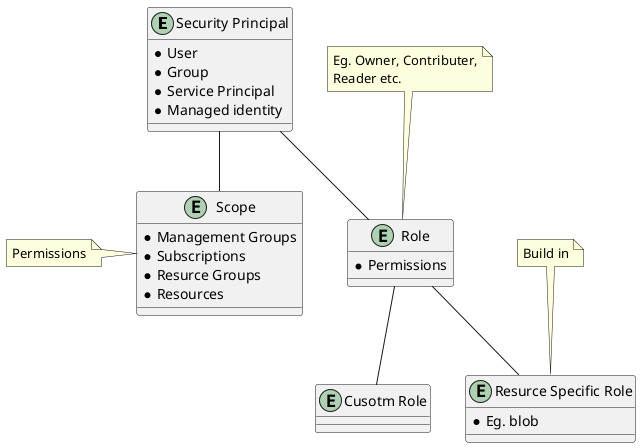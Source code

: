 @startuml "Azure RBAC"

entity "Security Principal" as sp {
    * User
    * Group
    * Service Principal
    * Managed identity
}

entity Role {
    * Permissions
}
note top: Eg. Owner, Contributer,\nReader etc.
entity "Cusotm Role" as cr {

}


entity "Resurce Specific Role" as rsr {
    * Eg. blob
}
note top: Build in

entity Scope {
    * Management Groups
    * Subscriptions
    * Resurce Groups
    * Resources
}
note left: Permissions

Role -- cr
Role -- rsr

sp -- Scope
sp -- Role


@enduml